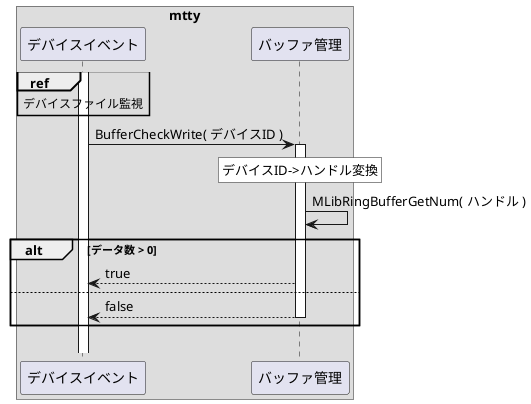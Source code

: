 @startuml

box "mtty"
    participant "デバイスイベント" as devt
    participant "バッファ管理"     as buffer
end box

activate devt

ref over devt: デバイスファイル監視

devt -> buffer: BufferCheckWrite( デバイスID )
activate buffer

rnote over buffer #FFFFFF: デバイスID->ハンドル変換

buffer -> buffer: MLibRingBufferGetNum( ハンドル )

alt データ数 > 0
    devt <-- buffer: true
else
    devt <-- buffer: false
    deactivate buffer
end alt
||20||

@enduml


